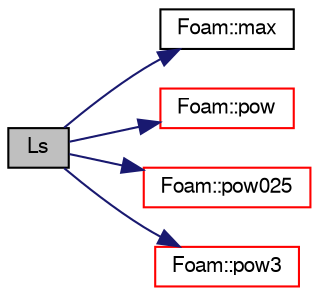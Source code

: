 digraph "Ls"
{
  bgcolor="transparent";
  edge [fontname="FreeSans",fontsize="10",labelfontname="FreeSans",labelfontsize="10"];
  node [fontname="FreeSans",fontsize="10",shape=record];
  rankdir="LR";
  Node1 [label="Ls",height=0.2,width=0.4,color="black", fillcolor="grey75", style="filled" fontcolor="black"];
  Node1 -> Node2 [color="midnightblue",fontsize="10",style="solid",fontname="FreeSans"];
  Node2 [label="Foam::max",height=0.2,width=0.4,color="black",URL="$a10237.html#ac993e906cf2774ae77e666bc24e81733"];
  Node1 -> Node3 [color="midnightblue",fontsize="10",style="solid",fontname="FreeSans"];
  Node3 [label="Foam::pow",height=0.2,width=0.4,color="red",URL="$a10237.html#a7500c8e9d27a442adc75e287de074c7c"];
  Node1 -> Node4 [color="midnightblue",fontsize="10",style="solid",fontname="FreeSans"];
  Node4 [label="Foam::pow025",height=0.2,width=0.4,color="red",URL="$a10237.html#af8d7dc24dfce32ee37c1210e616966e1"];
  Node1 -> Node5 [color="midnightblue",fontsize="10",style="solid",fontname="FreeSans"];
  Node5 [label="Foam::pow3",height=0.2,width=0.4,color="red",URL="$a10237.html#a2e8f5d970ee4fb466536c3c46bae91fe"];
}
